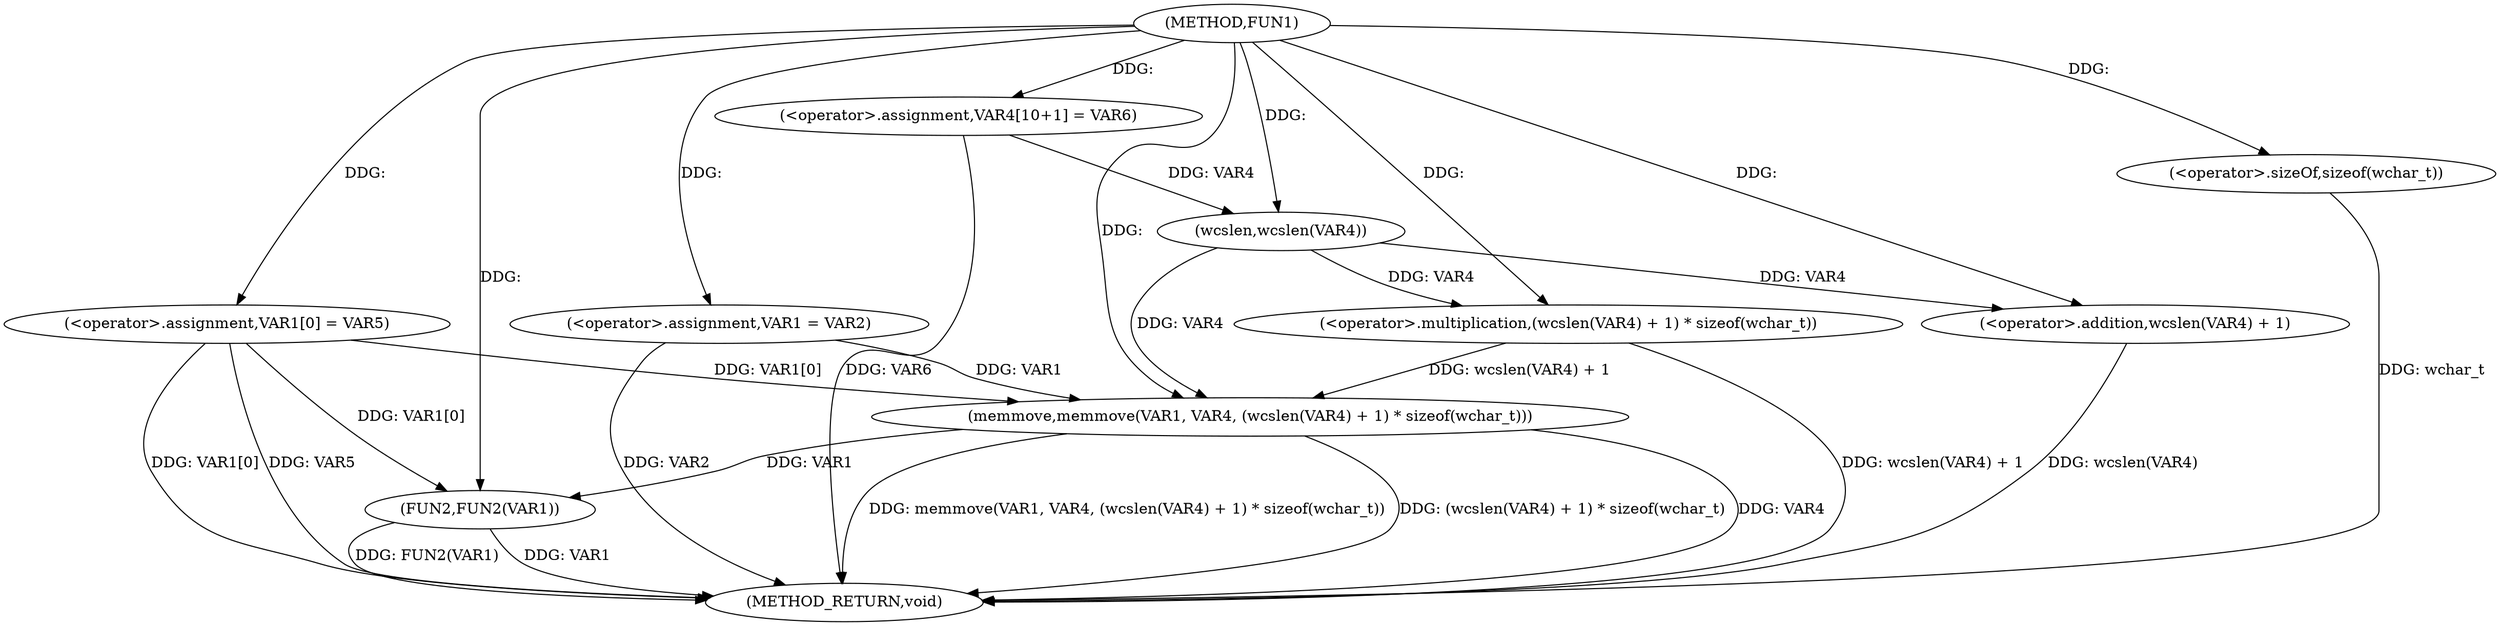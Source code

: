 digraph FUN1 {  
"1000100" [label = "(METHOD,FUN1)" ]
"1000132" [label = "(METHOD_RETURN,void)" ]
"1000107" [label = "(<operator>.assignment,VAR1 = VAR2)" ]
"1000110" [label = "(<operator>.assignment,VAR1[0] = VAR5)" ]
"1000117" [label = "(<operator>.assignment,VAR4[10+1] = VAR6)" ]
"1000120" [label = "(memmove,memmove(VAR1, VAR4, (wcslen(VAR4) + 1) * sizeof(wchar_t)))" ]
"1000123" [label = "(<operator>.multiplication,(wcslen(VAR4) + 1) * sizeof(wchar_t))" ]
"1000124" [label = "(<operator>.addition,wcslen(VAR4) + 1)" ]
"1000125" [label = "(wcslen,wcslen(VAR4))" ]
"1000128" [label = "(<operator>.sizeOf,sizeof(wchar_t))" ]
"1000130" [label = "(FUN2,FUN2(VAR1))" ]
  "1000130" -> "1000132"  [ label = "DDG: FUN2(VAR1)"] 
  "1000124" -> "1000132"  [ label = "DDG: wcslen(VAR4)"] 
  "1000110" -> "1000132"  [ label = "DDG: VAR5"] 
  "1000120" -> "1000132"  [ label = "DDG: (wcslen(VAR4) + 1) * sizeof(wchar_t)"] 
  "1000128" -> "1000132"  [ label = "DDG: wchar_t"] 
  "1000120" -> "1000132"  [ label = "DDG: VAR4"] 
  "1000117" -> "1000132"  [ label = "DDG: VAR6"] 
  "1000110" -> "1000132"  [ label = "DDG: VAR1[0]"] 
  "1000107" -> "1000132"  [ label = "DDG: VAR2"] 
  "1000120" -> "1000132"  [ label = "DDG: memmove(VAR1, VAR4, (wcslen(VAR4) + 1) * sizeof(wchar_t))"] 
  "1000130" -> "1000132"  [ label = "DDG: VAR1"] 
  "1000123" -> "1000132"  [ label = "DDG: wcslen(VAR4) + 1"] 
  "1000100" -> "1000107"  [ label = "DDG: "] 
  "1000100" -> "1000110"  [ label = "DDG: "] 
  "1000100" -> "1000117"  [ label = "DDG: "] 
  "1000107" -> "1000120"  [ label = "DDG: VAR1"] 
  "1000110" -> "1000120"  [ label = "DDG: VAR1[0]"] 
  "1000100" -> "1000120"  [ label = "DDG: "] 
  "1000125" -> "1000120"  [ label = "DDG: VAR4"] 
  "1000123" -> "1000120"  [ label = "DDG: wcslen(VAR4) + 1"] 
  "1000125" -> "1000123"  [ label = "DDG: VAR4"] 
  "1000100" -> "1000123"  [ label = "DDG: "] 
  "1000125" -> "1000124"  [ label = "DDG: VAR4"] 
  "1000117" -> "1000125"  [ label = "DDG: VAR4"] 
  "1000100" -> "1000125"  [ label = "DDG: "] 
  "1000100" -> "1000124"  [ label = "DDG: "] 
  "1000100" -> "1000128"  [ label = "DDG: "] 
  "1000120" -> "1000130"  [ label = "DDG: VAR1"] 
  "1000110" -> "1000130"  [ label = "DDG: VAR1[0]"] 
  "1000100" -> "1000130"  [ label = "DDG: "] 
}
